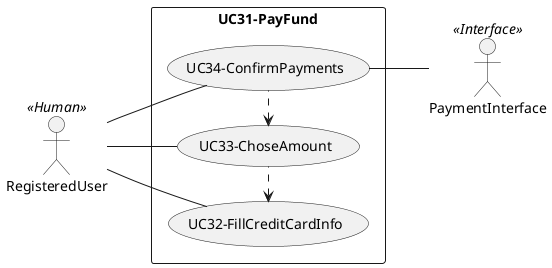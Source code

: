 @startuml UC31-PayFund

left to right direction
skinparam packageStyle rectangle
actor RegisteredUser as A3 << Human >>
' actor Project as A9 << DataBase >>
actor PaymentInterface as A7 << Interface >>
' usecase (UC4-ShareToSocialMedia) as UC4
' A1 -- (UC4)
' (UC4) -- A6

    

rectangle UC31-PayFund {
    usecase (UC32-FillCreditCardInfo) as UC32
    usecase (UC33-ChoseAmount) as UC33
    usecase (UC34-ConfirmPayments) as UC34
    A3 -- (UC32)
    A3 -- (UC33)
    A3 -- (UC34)
    (UC32) <. (UC33)
    (UC33) <. (UC34)
    UC34 -- A7

}

@enduml
